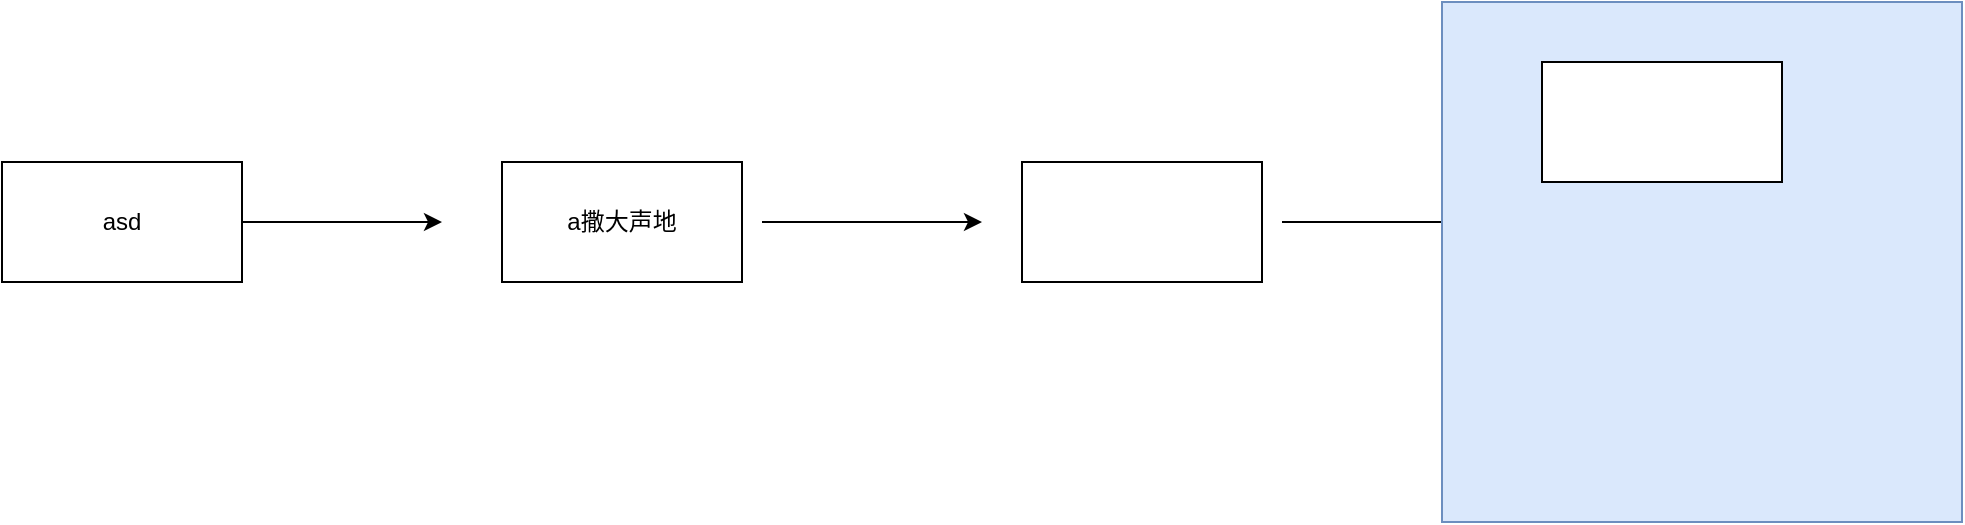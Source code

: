 <mxfile version="14.2.7" type="github"><diagram id="FqiA7-y3labBi5b1xG8T" name="Page-1"><mxGraphModel dx="1422" dy="705" grid="1" gridSize="10" guides="1" tooltips="1" connect="1" arrows="1" fold="1" page="1" pageScale="1" pageWidth="827" pageHeight="1169" math="0" shadow="0"><root><mxCell id="0"/><mxCell id="1" parent="0"/><mxCell id="V1cBUks3b-eWjaLzdhAY-1" value="asd" style="rounded=0;whiteSpace=wrap;html=1;" vertex="1" parent="1"><mxGeometry x="160" y="290" width="120" height="60" as="geometry"/></mxCell><mxCell id="V1cBUks3b-eWjaLzdhAY-2" value="" style="endArrow=classic;html=1;exitX=1;exitY=0.5;exitDx=0;exitDy=0;" edge="1" parent="1" source="V1cBUks3b-eWjaLzdhAY-1"><mxGeometry width="50" height="50" relative="1" as="geometry"><mxPoint x="320" y="350" as="sourcePoint"/><mxPoint x="380" y="320" as="targetPoint"/></mxGeometry></mxCell><mxCell id="V1cBUks3b-eWjaLzdhAY-3" value="a撒大声地" style="rounded=0;whiteSpace=wrap;html=1;" vertex="1" parent="1"><mxGeometry x="410" y="290" width="120" height="60" as="geometry"/></mxCell><mxCell id="V1cBUks3b-eWjaLzdhAY-4" value="" style="endArrow=classic;html=1;" edge="1" parent="1"><mxGeometry width="50" height="50" relative="1" as="geometry"><mxPoint x="540" y="320" as="sourcePoint"/><mxPoint x="650" y="320" as="targetPoint"/></mxGeometry></mxCell><mxCell id="V1cBUks3b-eWjaLzdhAY-5" value="" style="rounded=0;whiteSpace=wrap;html=1;" vertex="1" parent="1"><mxGeometry x="670" y="290" width="120" height="60" as="geometry"/></mxCell><mxCell id="V1cBUks3b-eWjaLzdhAY-6" value="" style="endArrow=classic;html=1;" edge="1" parent="1" target="V1cBUks3b-eWjaLzdhAY-7"><mxGeometry width="50" height="50" relative="1" as="geometry"><mxPoint x="800" y="320" as="sourcePoint"/><mxPoint x="850" y="300" as="targetPoint"/><Array as="points"><mxPoint x="900" y="320"/></Array></mxGeometry></mxCell><mxCell id="V1cBUks3b-eWjaLzdhAY-7" value="" style="whiteSpace=wrap;html=1;aspect=fixed;fillColor=#dae8fc;strokeColor=#6c8ebf;" vertex="1" parent="1"><mxGeometry x="880" y="210" width="260" height="260" as="geometry"/></mxCell><mxCell id="V1cBUks3b-eWjaLzdhAY-10" value="" style="rounded=0;whiteSpace=wrap;html=1;" vertex="1" parent="1"><mxGeometry x="930" y="240" width="120" height="60" as="geometry"/></mxCell></root></mxGraphModel></diagram></mxfile>